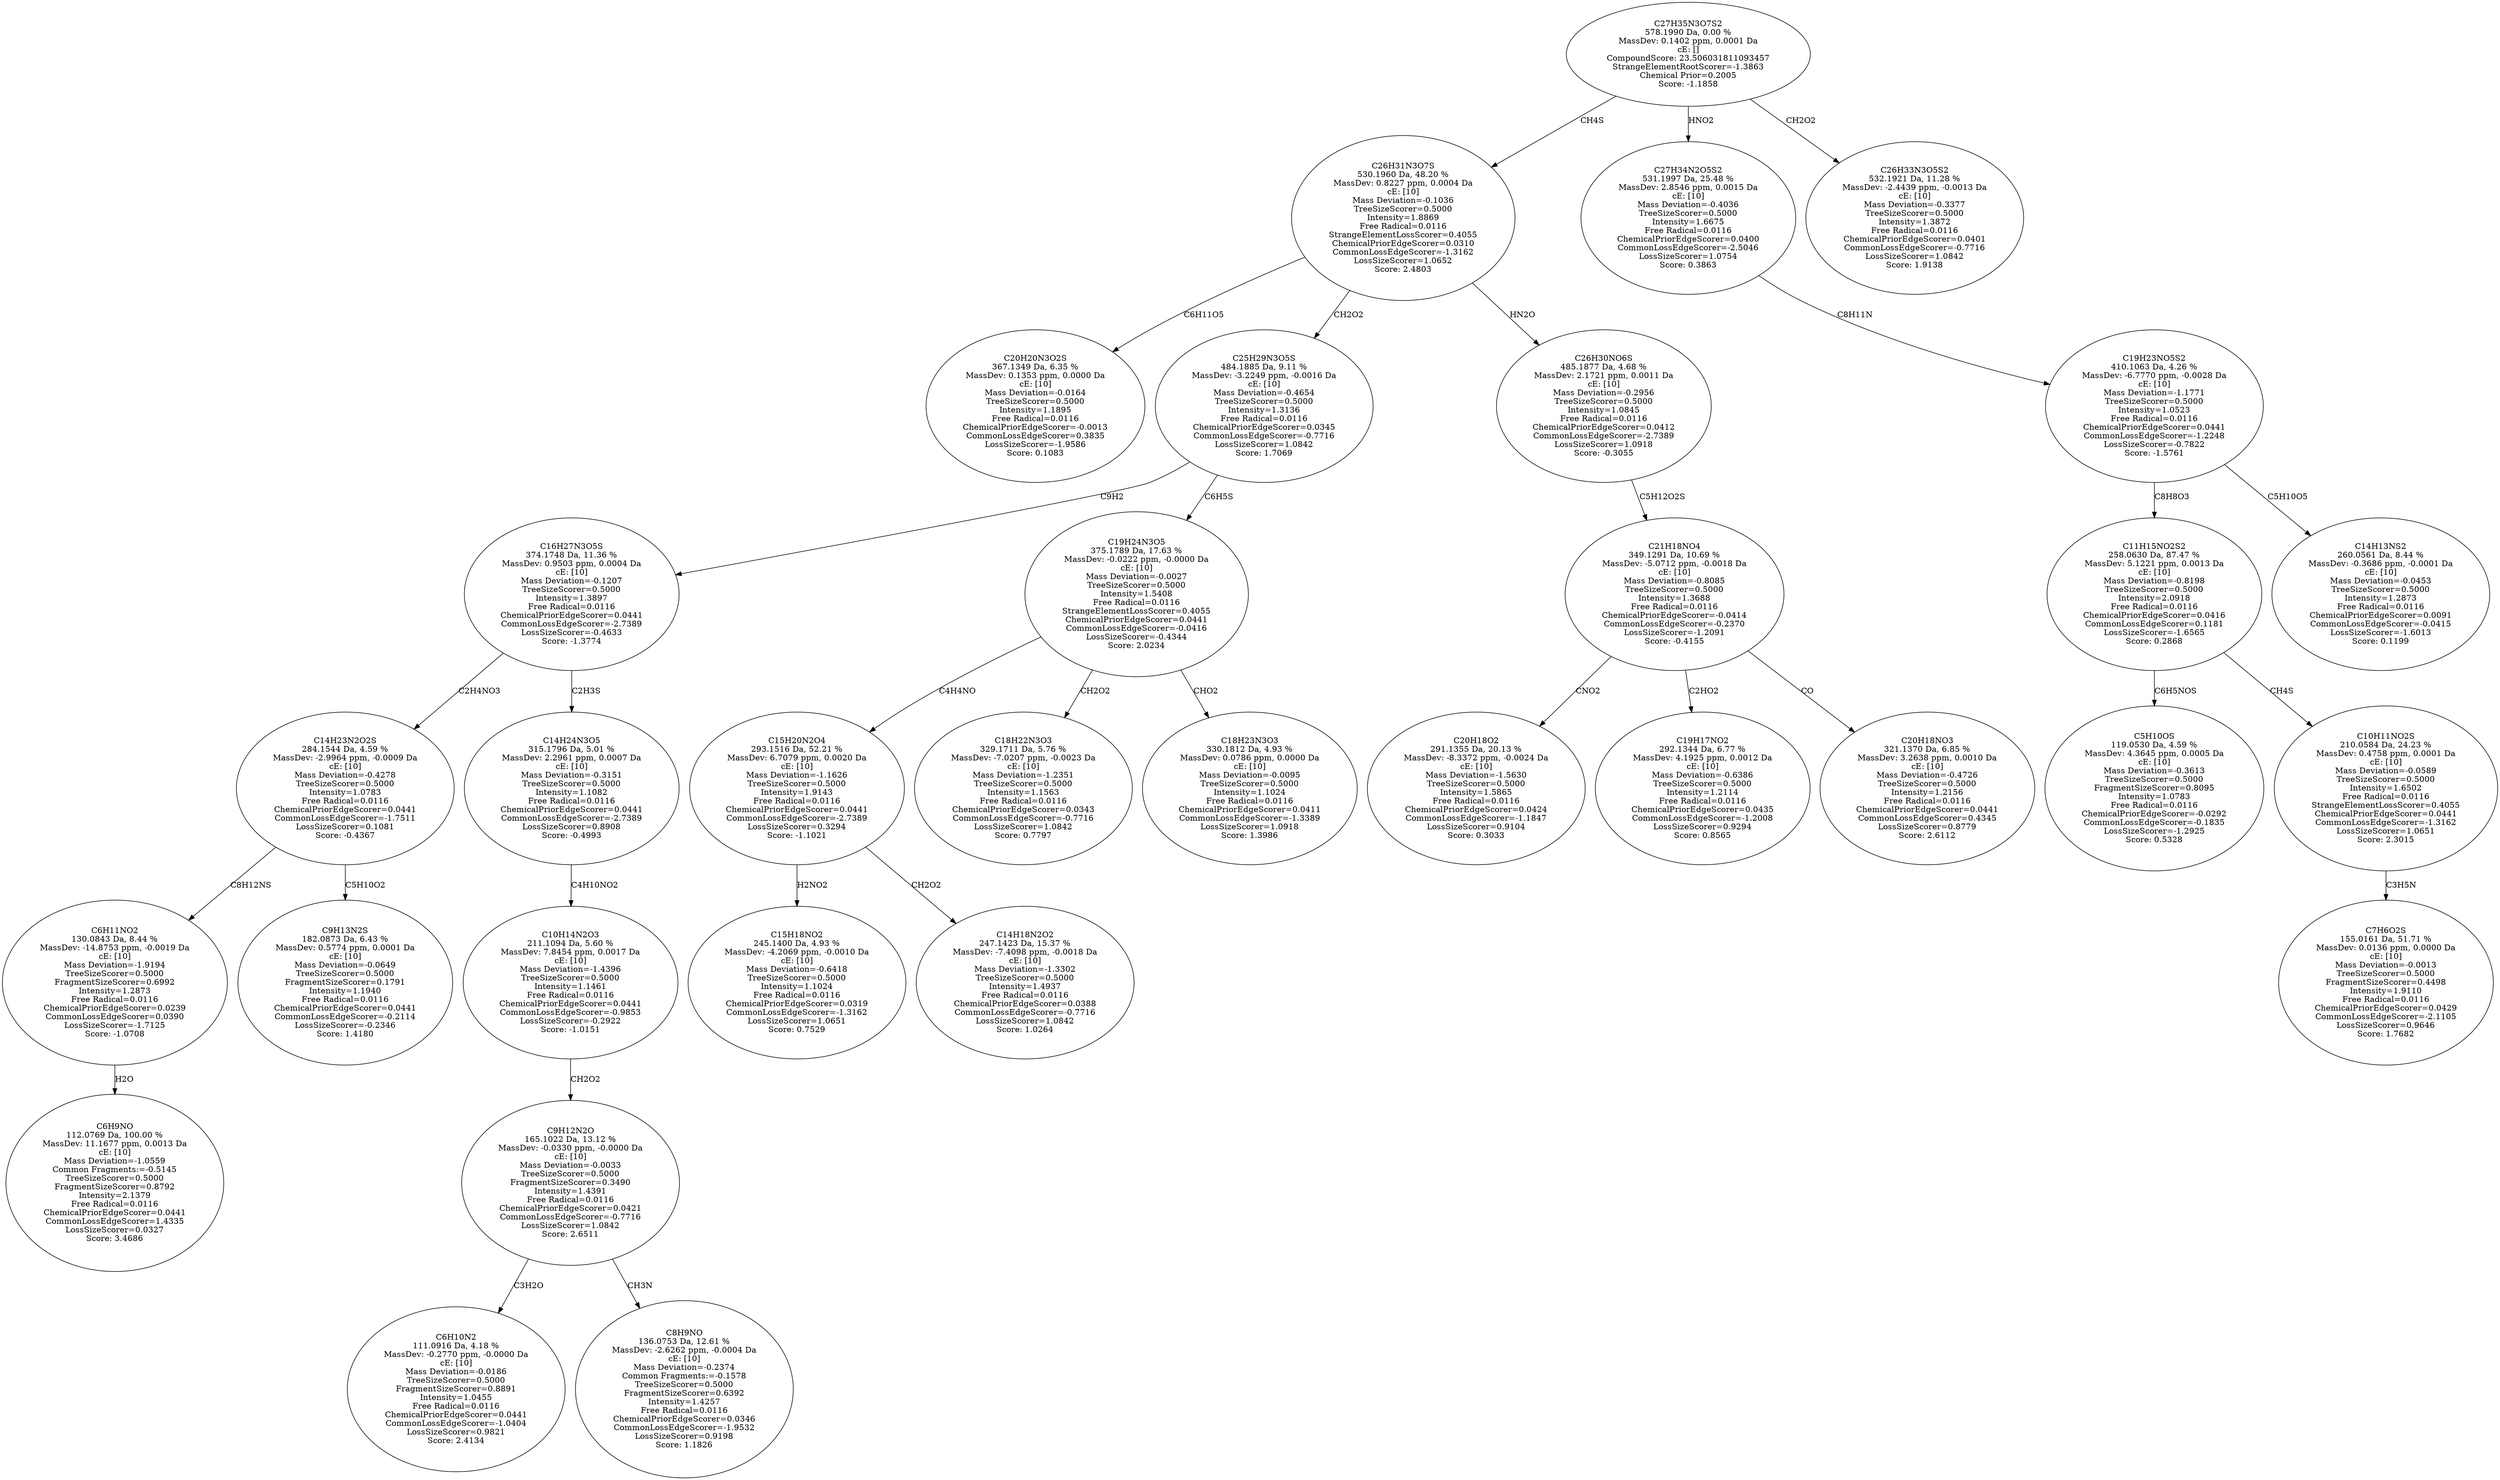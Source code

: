 strict digraph {
v1 [label="C20H20N3O2S\n367.1349 Da, 6.35 %\nMassDev: 0.1353 ppm, 0.0000 Da\ncE: [10]\nMass Deviation=-0.0164\nTreeSizeScorer=0.5000\nIntensity=1.1895\nFree Radical=0.0116\nChemicalPriorEdgeScorer=-0.0013\nCommonLossEdgeScorer=0.3835\nLossSizeScorer=-1.9586\nScore: 0.1083"];
v2 [label="C6H9NO\n112.0769 Da, 100.00 %\nMassDev: 11.1677 ppm, 0.0013 Da\ncE: [10]\nMass Deviation=-1.0559\nCommon Fragments:=-0.5145\nTreeSizeScorer=0.5000\nFragmentSizeScorer=0.8792\nIntensity=2.1379\nFree Radical=0.0116\nChemicalPriorEdgeScorer=0.0441\nCommonLossEdgeScorer=1.4335\nLossSizeScorer=0.0327\nScore: 3.4686"];
v3 [label="C6H11NO2\n130.0843 Da, 8.44 %\nMassDev: -14.8753 ppm, -0.0019 Da\ncE: [10]\nMass Deviation=-1.9194\nTreeSizeScorer=0.5000\nFragmentSizeScorer=0.6992\nIntensity=1.2873\nFree Radical=0.0116\nChemicalPriorEdgeScorer=0.0239\nCommonLossEdgeScorer=0.0390\nLossSizeScorer=-1.7125\nScore: -1.0708"];
v4 [label="C9H13N2S\n182.0873 Da, 6.43 %\nMassDev: 0.5774 ppm, 0.0001 Da\ncE: [10]\nMass Deviation=-0.0649\nTreeSizeScorer=0.5000\nFragmentSizeScorer=0.1791\nIntensity=1.1940\nFree Radical=0.0116\nChemicalPriorEdgeScorer=0.0441\nCommonLossEdgeScorer=-0.2114\nLossSizeScorer=-0.2346\nScore: 1.4180"];
v5 [label="C14H23N2O2S\n284.1544 Da, 4.59 %\nMassDev: -2.9964 ppm, -0.0009 Da\ncE: [10]\nMass Deviation=-0.4278\nTreeSizeScorer=0.5000\nIntensity=1.0783\nFree Radical=0.0116\nChemicalPriorEdgeScorer=0.0441\nCommonLossEdgeScorer=-1.7511\nLossSizeScorer=0.1081\nScore: -0.4367"];
v6 [label="C6H10N2\n111.0916 Da, 4.18 %\nMassDev: -0.2770 ppm, -0.0000 Da\ncE: [10]\nMass Deviation=-0.0186\nTreeSizeScorer=0.5000\nFragmentSizeScorer=0.8891\nIntensity=1.0455\nFree Radical=0.0116\nChemicalPriorEdgeScorer=0.0441\nCommonLossEdgeScorer=-1.0404\nLossSizeScorer=0.9821\nScore: 2.4134"];
v7 [label="C8H9NO\n136.0753 Da, 12.61 %\nMassDev: -2.6262 ppm, -0.0004 Da\ncE: [10]\nMass Deviation=-0.2374\nCommon Fragments:=-0.1578\nTreeSizeScorer=0.5000\nFragmentSizeScorer=0.6392\nIntensity=1.4257\nFree Radical=0.0116\nChemicalPriorEdgeScorer=0.0346\nCommonLossEdgeScorer=-1.9532\nLossSizeScorer=0.9198\nScore: 1.1826"];
v8 [label="C9H12N2O\n165.1022 Da, 13.12 %\nMassDev: -0.0330 ppm, -0.0000 Da\ncE: [10]\nMass Deviation=-0.0033\nTreeSizeScorer=0.5000\nFragmentSizeScorer=0.3490\nIntensity=1.4391\nFree Radical=0.0116\nChemicalPriorEdgeScorer=0.0421\nCommonLossEdgeScorer=-0.7716\nLossSizeScorer=1.0842\nScore: 2.6511"];
v9 [label="C10H14N2O3\n211.1094 Da, 5.60 %\nMassDev: 7.8454 ppm, 0.0017 Da\ncE: [10]\nMass Deviation=-1.4396\nTreeSizeScorer=0.5000\nIntensity=1.1461\nFree Radical=0.0116\nChemicalPriorEdgeScorer=0.0441\nCommonLossEdgeScorer=-0.9853\nLossSizeScorer=-0.2922\nScore: -1.0151"];
v10 [label="C14H24N3O5\n315.1796 Da, 5.01 %\nMassDev: 2.2961 ppm, 0.0007 Da\ncE: [10]\nMass Deviation=-0.3151\nTreeSizeScorer=0.5000\nIntensity=1.1082\nFree Radical=0.0116\nChemicalPriorEdgeScorer=0.0441\nCommonLossEdgeScorer=-2.7389\nLossSizeScorer=0.8908\nScore: -0.4993"];
v11 [label="C16H27N3O5S\n374.1748 Da, 11.36 %\nMassDev: 0.9503 ppm, 0.0004 Da\ncE: [10]\nMass Deviation=-0.1207\nTreeSizeScorer=0.5000\nIntensity=1.3897\nFree Radical=0.0116\nChemicalPriorEdgeScorer=0.0441\nCommonLossEdgeScorer=-2.7389\nLossSizeScorer=-0.4633\nScore: -1.3774"];
v12 [label="C15H18NO2\n245.1400 Da, 4.93 %\nMassDev: -4.2069 ppm, -0.0010 Da\ncE: [10]\nMass Deviation=-0.6418\nTreeSizeScorer=0.5000\nIntensity=1.1024\nFree Radical=0.0116\nChemicalPriorEdgeScorer=0.0319\nCommonLossEdgeScorer=-1.3162\nLossSizeScorer=1.0651\nScore: 0.7529"];
v13 [label="C14H18N2O2\n247.1423 Da, 15.37 %\nMassDev: -7.4098 ppm, -0.0018 Da\ncE: [10]\nMass Deviation=-1.3302\nTreeSizeScorer=0.5000\nIntensity=1.4937\nFree Radical=0.0116\nChemicalPriorEdgeScorer=0.0388\nCommonLossEdgeScorer=-0.7716\nLossSizeScorer=1.0842\nScore: 1.0264"];
v14 [label="C15H20N2O4\n293.1516 Da, 52.21 %\nMassDev: 6.7079 ppm, 0.0020 Da\ncE: [10]\nMass Deviation=-1.1626\nTreeSizeScorer=0.5000\nIntensity=1.9143\nFree Radical=0.0116\nChemicalPriorEdgeScorer=0.0441\nCommonLossEdgeScorer=-2.7389\nLossSizeScorer=0.3294\nScore: -1.1021"];
v15 [label="C18H22N3O3\n329.1711 Da, 5.76 %\nMassDev: -7.0207 ppm, -0.0023 Da\ncE: [10]\nMass Deviation=-1.2351\nTreeSizeScorer=0.5000\nIntensity=1.1563\nFree Radical=0.0116\nChemicalPriorEdgeScorer=0.0343\nCommonLossEdgeScorer=-0.7716\nLossSizeScorer=1.0842\nScore: 0.7797"];
v16 [label="C18H23N3O3\n330.1812 Da, 4.93 %\nMassDev: 0.0786 ppm, 0.0000 Da\ncE: [10]\nMass Deviation=-0.0095\nTreeSizeScorer=0.5000\nIntensity=1.1024\nFree Radical=0.0116\nChemicalPriorEdgeScorer=0.0411\nCommonLossEdgeScorer=-1.3389\nLossSizeScorer=1.0918\nScore: 1.3986"];
v17 [label="C19H24N3O5\n375.1789 Da, 17.63 %\nMassDev: -0.0222 ppm, -0.0000 Da\ncE: [10]\nMass Deviation=-0.0027\nTreeSizeScorer=0.5000\nIntensity=1.5408\nFree Radical=0.0116\nStrangeElementLossScorer=0.4055\nChemicalPriorEdgeScorer=0.0441\nCommonLossEdgeScorer=-0.0416\nLossSizeScorer=-0.4344\nScore: 2.0234"];
v18 [label="C25H29N3O5S\n484.1885 Da, 9.11 %\nMassDev: -3.2249 ppm, -0.0016 Da\ncE: [10]\nMass Deviation=-0.4654\nTreeSizeScorer=0.5000\nIntensity=1.3136\nFree Radical=0.0116\nChemicalPriorEdgeScorer=0.0345\nCommonLossEdgeScorer=-0.7716\nLossSizeScorer=1.0842\nScore: 1.7069"];
v19 [label="C20H18O2\n291.1355 Da, 20.13 %\nMassDev: -8.3372 ppm, -0.0024 Da\ncE: [10]\nMass Deviation=-1.5630\nTreeSizeScorer=0.5000\nIntensity=1.5865\nFree Radical=0.0116\nChemicalPriorEdgeScorer=0.0424\nCommonLossEdgeScorer=-1.1847\nLossSizeScorer=0.9104\nScore: 0.3033"];
v20 [label="C19H17NO2\n292.1344 Da, 6.77 %\nMassDev: 4.1925 ppm, 0.0012 Da\ncE: [10]\nMass Deviation=-0.6386\nTreeSizeScorer=0.5000\nIntensity=1.2114\nFree Radical=0.0116\nChemicalPriorEdgeScorer=0.0435\nCommonLossEdgeScorer=-1.2008\nLossSizeScorer=0.9294\nScore: 0.8565"];
v21 [label="C20H18NO3\n321.1370 Da, 6.85 %\nMassDev: 3.2638 ppm, 0.0010 Da\ncE: [10]\nMass Deviation=-0.4726\nTreeSizeScorer=0.5000\nIntensity=1.2156\nFree Radical=0.0116\nChemicalPriorEdgeScorer=0.0441\nCommonLossEdgeScorer=0.4345\nLossSizeScorer=0.8779\nScore: 2.6112"];
v22 [label="C21H18NO4\n349.1291 Da, 10.69 %\nMassDev: -5.0712 ppm, -0.0018 Da\ncE: [10]\nMass Deviation=-0.8085\nTreeSizeScorer=0.5000\nIntensity=1.3688\nFree Radical=0.0116\nChemicalPriorEdgeScorer=-0.0414\nCommonLossEdgeScorer=-0.2370\nLossSizeScorer=-1.2091\nScore: -0.4155"];
v23 [label="C26H30NO6S\n485.1877 Da, 4.68 %\nMassDev: 2.1721 ppm, 0.0011 Da\ncE: [10]\nMass Deviation=-0.2956\nTreeSizeScorer=0.5000\nIntensity=1.0845\nFree Radical=0.0116\nChemicalPriorEdgeScorer=0.0412\nCommonLossEdgeScorer=-2.7389\nLossSizeScorer=1.0918\nScore: -0.3055"];
v24 [label="C26H31N3O7S\n530.1960 Da, 48.20 %\nMassDev: 0.8227 ppm, 0.0004 Da\ncE: [10]\nMass Deviation=-0.1036\nTreeSizeScorer=0.5000\nIntensity=1.8869\nFree Radical=0.0116\nStrangeElementLossScorer=0.4055\nChemicalPriorEdgeScorer=0.0310\nCommonLossEdgeScorer=-1.3162\nLossSizeScorer=1.0652\nScore: 2.4803"];
v25 [label="C5H10OS\n119.0530 Da, 4.59 %\nMassDev: 4.3645 ppm, 0.0005 Da\ncE: [10]\nMass Deviation=-0.3613\nTreeSizeScorer=0.5000\nFragmentSizeScorer=0.8095\nIntensity=1.0783\nFree Radical=0.0116\nChemicalPriorEdgeScorer=-0.0292\nCommonLossEdgeScorer=-0.1835\nLossSizeScorer=-1.2925\nScore: 0.5328"];
v26 [label="C7H6O2S\n155.0161 Da, 51.71 %\nMassDev: 0.0136 ppm, 0.0000 Da\ncE: [10]\nMass Deviation=-0.0013\nTreeSizeScorer=0.5000\nFragmentSizeScorer=0.4498\nIntensity=1.9110\nFree Radical=0.0116\nChemicalPriorEdgeScorer=0.0429\nCommonLossEdgeScorer=-2.1105\nLossSizeScorer=0.9646\nScore: 1.7682"];
v27 [label="C10H11NO2S\n210.0584 Da, 24.23 %\nMassDev: 0.4758 ppm, 0.0001 Da\ncE: [10]\nMass Deviation=-0.0589\nTreeSizeScorer=0.5000\nIntensity=1.6502\nFree Radical=0.0116\nStrangeElementLossScorer=0.4055\nChemicalPriorEdgeScorer=0.0441\nCommonLossEdgeScorer=-1.3162\nLossSizeScorer=1.0651\nScore: 2.3015"];
v28 [label="C11H15NO2S2\n258.0630 Da, 87.47 %\nMassDev: 5.1221 ppm, 0.0013 Da\ncE: [10]\nMass Deviation=-0.8198\nTreeSizeScorer=0.5000\nIntensity=2.0918\nFree Radical=0.0116\nChemicalPriorEdgeScorer=0.0416\nCommonLossEdgeScorer=0.1181\nLossSizeScorer=-1.6565\nScore: 0.2868"];
v29 [label="C14H13NS2\n260.0561 Da, 8.44 %\nMassDev: -0.3686 ppm, -0.0001 Da\ncE: [10]\nMass Deviation=-0.0453\nTreeSizeScorer=0.5000\nIntensity=1.2873\nFree Radical=0.0116\nChemicalPriorEdgeScorer=0.0091\nCommonLossEdgeScorer=-0.0415\nLossSizeScorer=-1.6013\nScore: 0.1199"];
v30 [label="C19H23NO5S2\n410.1063 Da, 4.26 %\nMassDev: -6.7770 ppm, -0.0028 Da\ncE: [10]\nMass Deviation=-1.1771\nTreeSizeScorer=0.5000\nIntensity=1.0523\nFree Radical=0.0116\nChemicalPriorEdgeScorer=0.0441\nCommonLossEdgeScorer=-1.2248\nLossSizeScorer=-0.7822\nScore: -1.5761"];
v31 [label="C27H34N2O5S2\n531.1997 Da, 25.48 %\nMassDev: 2.8546 ppm, 0.0015 Da\ncE: [10]\nMass Deviation=-0.4036\nTreeSizeScorer=0.5000\nIntensity=1.6675\nFree Radical=0.0116\nChemicalPriorEdgeScorer=0.0400\nCommonLossEdgeScorer=-2.5046\nLossSizeScorer=1.0754\nScore: 0.3863"];
v32 [label="C26H33N3O5S2\n532.1921 Da, 11.28 %\nMassDev: -2.4439 ppm, -0.0013 Da\ncE: [10]\nMass Deviation=-0.3377\nTreeSizeScorer=0.5000\nIntensity=1.3872\nFree Radical=0.0116\nChemicalPriorEdgeScorer=0.0401\nCommonLossEdgeScorer=-0.7716\nLossSizeScorer=1.0842\nScore: 1.9138"];
v33 [label="C27H35N3O7S2\n578.1990 Da, 0.00 %\nMassDev: 0.1402 ppm, 0.0001 Da\ncE: []\nCompoundScore: 23.506031811093457\nStrangeElementRootScorer=-1.3863\nChemical Prior=0.2005\nScore: -1.1858"];
v24 -> v1 [label="C6H11O5"];
v3 -> v2 [label="H2O"];
v5 -> v3 [label="C8H12NS"];
v5 -> v4 [label="C5H10O2"];
v11 -> v5 [label="C2H4NO3"];
v8 -> v6 [label="C3H2O"];
v8 -> v7 [label="CH3N"];
v9 -> v8 [label="CH2O2"];
v10 -> v9 [label="C4H10NO2"];
v11 -> v10 [label="C2H3S"];
v18 -> v11 [label="C9H2"];
v14 -> v12 [label="H2NO2"];
v14 -> v13 [label="CH2O2"];
v17 -> v14 [label="C4H4NO"];
v17 -> v15 [label="CH2O2"];
v17 -> v16 [label="CHO2"];
v18 -> v17 [label="C6H5S"];
v24 -> v18 [label="CH2O2"];
v22 -> v19 [label="CNO2"];
v22 -> v20 [label="C2HO2"];
v22 -> v21 [label="CO"];
v23 -> v22 [label="C5H12O2S"];
v24 -> v23 [label="HN2O"];
v33 -> v24 [label="CH4S"];
v28 -> v25 [label="C6H5NOS"];
v27 -> v26 [label="C3H5N"];
v28 -> v27 [label="CH4S"];
v30 -> v28 [label="C8H8O3"];
v30 -> v29 [label="C5H10O5"];
v31 -> v30 [label="C8H11N"];
v33 -> v31 [label="HNO2"];
v33 -> v32 [label="CH2O2"];
}